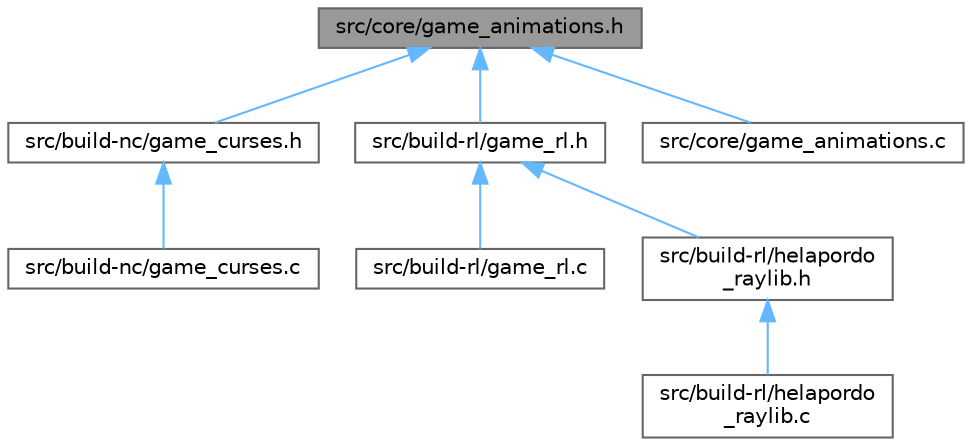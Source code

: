 digraph "src/core/game_animations.h"
{
 // LATEX_PDF_SIZE
  bgcolor="transparent";
  edge [fontname=Helvetica,fontsize=10,labelfontname=Helvetica,labelfontsize=10];
  node [fontname=Helvetica,fontsize=10,shape=box,height=0.2,width=0.4];
  Node1 [id="Node000001",label="src/core/game_animations.h",height=0.2,width=0.4,color="gray40", fillcolor="grey60", style="filled", fontcolor="black",tooltip=" "];
  Node1 -> Node2 [id="edge1_Node000001_Node000002",dir="back",color="steelblue1",style="solid",tooltip=" "];
  Node2 [id="Node000002",label="src/build-nc/game_curses.h",height=0.2,width=0.4,color="grey40", fillcolor="white", style="filled",URL="$game__curses_8h.html",tooltip=" "];
  Node2 -> Node3 [id="edge2_Node000002_Node000003",dir="back",color="steelblue1",style="solid",tooltip=" "];
  Node3 [id="Node000003",label="src/build-nc/game_curses.c",height=0.2,width=0.4,color="grey40", fillcolor="white", style="filled",URL="$game__curses_8c.html",tooltip=" "];
  Node1 -> Node4 [id="edge3_Node000001_Node000004",dir="back",color="steelblue1",style="solid",tooltip=" "];
  Node4 [id="Node000004",label="src/build-rl/game_rl.h",height=0.2,width=0.4,color="grey40", fillcolor="white", style="filled",URL="$game__rl_8h.html",tooltip=" "];
  Node4 -> Node5 [id="edge4_Node000004_Node000005",dir="back",color="steelblue1",style="solid",tooltip=" "];
  Node5 [id="Node000005",label="src/build-rl/game_rl.c",height=0.2,width=0.4,color="grey40", fillcolor="white", style="filled",URL="$game__rl_8c.html",tooltip=" "];
  Node4 -> Node6 [id="edge5_Node000004_Node000006",dir="back",color="steelblue1",style="solid",tooltip=" "];
  Node6 [id="Node000006",label="src/build-rl/helapordo\l_raylib.h",height=0.2,width=0.4,color="grey40", fillcolor="white", style="filled",URL="$helapordo__raylib_8h.html",tooltip=" "];
  Node6 -> Node7 [id="edge6_Node000006_Node000007",dir="back",color="steelblue1",style="solid",tooltip=" "];
  Node7 [id="Node000007",label="src/build-rl/helapordo\l_raylib.c",height=0.2,width=0.4,color="grey40", fillcolor="white", style="filled",URL="$helapordo__raylib_8c.html",tooltip=" "];
  Node1 -> Node8 [id="edge7_Node000001_Node000008",dir="back",color="steelblue1",style="solid",tooltip=" "];
  Node8 [id="Node000008",label="src/core/game_animations.c",height=0.2,width=0.4,color="grey40", fillcolor="white", style="filled",URL="$game__animations_8c.html",tooltip=" "];
}
